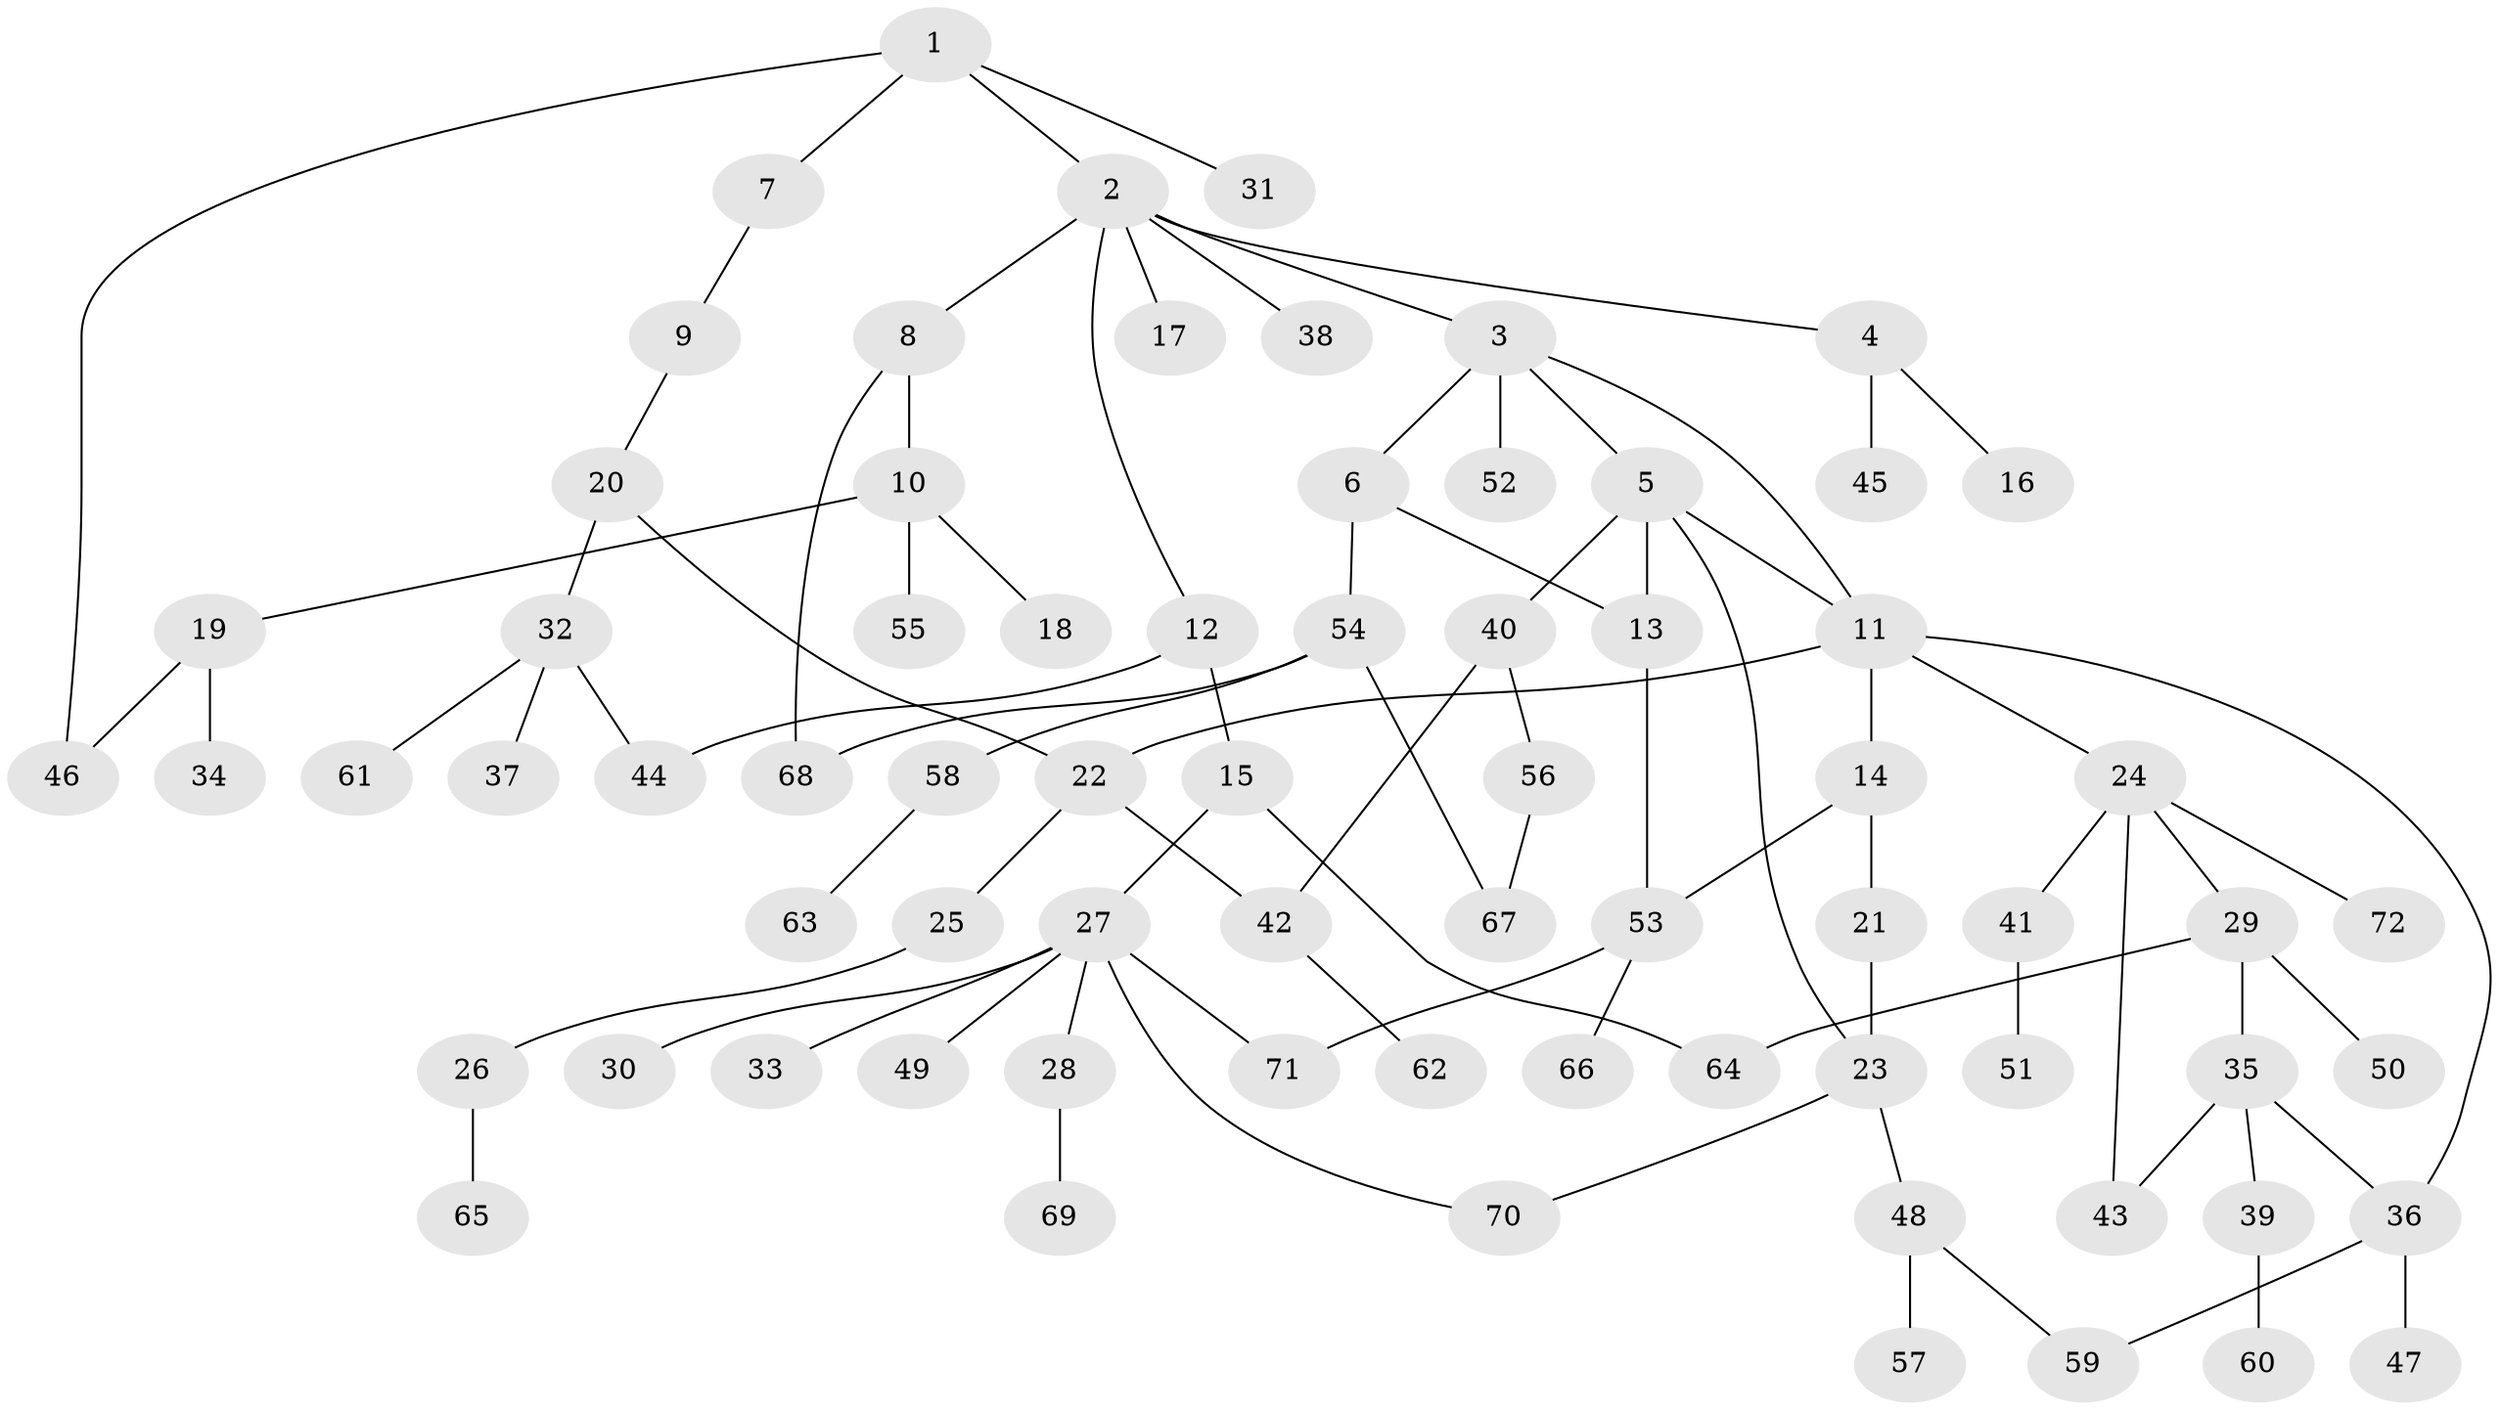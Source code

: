 // Generated by graph-tools (version 1.1) at 2025/25/03/09/25 03:25:30]
// undirected, 72 vertices, 87 edges
graph export_dot {
graph [start="1"]
  node [color=gray90,style=filled];
  1;
  2;
  3;
  4;
  5;
  6;
  7;
  8;
  9;
  10;
  11;
  12;
  13;
  14;
  15;
  16;
  17;
  18;
  19;
  20;
  21;
  22;
  23;
  24;
  25;
  26;
  27;
  28;
  29;
  30;
  31;
  32;
  33;
  34;
  35;
  36;
  37;
  38;
  39;
  40;
  41;
  42;
  43;
  44;
  45;
  46;
  47;
  48;
  49;
  50;
  51;
  52;
  53;
  54;
  55;
  56;
  57;
  58;
  59;
  60;
  61;
  62;
  63;
  64;
  65;
  66;
  67;
  68;
  69;
  70;
  71;
  72;
  1 -- 2;
  1 -- 7;
  1 -- 31;
  1 -- 46;
  2 -- 3;
  2 -- 4;
  2 -- 8;
  2 -- 12;
  2 -- 17;
  2 -- 38;
  3 -- 5;
  3 -- 6;
  3 -- 11;
  3 -- 52;
  4 -- 16;
  4 -- 45;
  5 -- 13;
  5 -- 40;
  5 -- 11;
  5 -- 23;
  6 -- 54;
  6 -- 13;
  7 -- 9;
  8 -- 10;
  8 -- 68;
  9 -- 20;
  10 -- 18;
  10 -- 19;
  10 -- 55;
  11 -- 14;
  11 -- 24;
  11 -- 22;
  11 -- 36;
  12 -- 15;
  12 -- 44;
  13 -- 53;
  14 -- 21;
  14 -- 53;
  15 -- 27;
  15 -- 64;
  19 -- 34;
  19 -- 46;
  20 -- 22;
  20 -- 32;
  21 -- 23;
  22 -- 25;
  22 -- 42;
  23 -- 48;
  23 -- 70;
  24 -- 29;
  24 -- 41;
  24 -- 43;
  24 -- 72;
  25 -- 26;
  26 -- 65;
  27 -- 28;
  27 -- 30;
  27 -- 33;
  27 -- 49;
  27 -- 70;
  27 -- 71;
  28 -- 69;
  29 -- 35;
  29 -- 50;
  29 -- 64;
  32 -- 37;
  32 -- 44;
  32 -- 61;
  35 -- 36;
  35 -- 39;
  35 -- 43;
  36 -- 47;
  36 -- 59;
  39 -- 60;
  40 -- 42;
  40 -- 56;
  41 -- 51;
  42 -- 62;
  48 -- 57;
  48 -- 59;
  53 -- 66;
  53 -- 71;
  54 -- 58;
  54 -- 67;
  54 -- 68;
  56 -- 67;
  58 -- 63;
}
